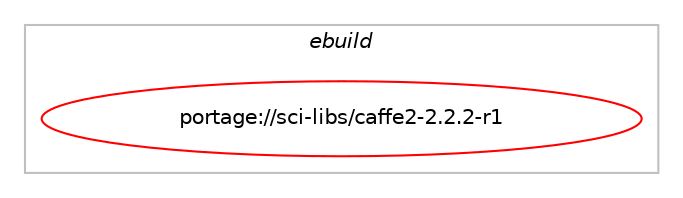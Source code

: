 digraph prolog {

# *************
# Graph options
# *************

newrank=true;
concentrate=true;
compound=true;
graph [rankdir=LR,fontname=Helvetica,fontsize=10,ranksep=1.5];#, ranksep=2.5, nodesep=0.2];
edge  [arrowhead=vee];
node  [fontname=Helvetica,fontsize=10];

# **********
# The ebuild
# **********

subgraph cluster_leftcol {
color=gray;
label=<<i>ebuild</i>>;
id [label="portage://sci-libs/caffe2-2.2.2-r1", color=red, width=4, href="../sci-libs/caffe2-2.2.2-r1.svg"];
}

# ****************
# The dependencies
# ****************

subgraph cluster_midcol {
color=gray;
label=<<i>dependencies</i>>;
subgraph cluster_compile {
fillcolor="#eeeeee";
style=filled;
label=<<i>compile</i>>;
# *** BEGIN UNKNOWN DEPENDENCY TYPE (TODO) ***
# id -> equal(use_conditional_group(positive,cuda,portage://sci-libs/caffe2-2.2.2-r1,[package_dependency(portage://sci-libs/caffe2-2.2.2-r1,install,no,dev-libs,cudnn,equal,[8*,,,8*],[],[]),package_dependency(portage://sci-libs/caffe2-2.2.2-r1,install,no,dev-libs,cudnn-frontend,greaterequal,[0.9.2,,,0.9.2],[slot(0),subslot(8)],[]),package_dependency(portage://sci-libs/caffe2-2.2.2-r1,install,no,dev-util,nvidia-cuda-toolkit,smaller,[12.4.0,,,12.4.0],any_same_slot,[use(enable(profiler),none)])]))
# *** END UNKNOWN DEPENDENCY TYPE (TODO) ***

# *** BEGIN UNKNOWN DEPENDENCY TYPE (TODO) ***
# id -> equal(use_conditional_group(positive,cuda,portage://sci-libs/caffe2-2.2.2-r1,[package_dependency(portage://sci-libs/caffe2-2.2.2-r1,install,no,dev-libs,cutlass,greaterequal,[3.1.0,,,3.1.0],[],[])]))
# *** END UNKNOWN DEPENDENCY TYPE (TODO) ***

# *** BEGIN UNKNOWN DEPENDENCY TYPE (TODO) ***
# id -> equal(use_conditional_group(positive,distributed,portage://sci-libs/caffe2-2.2.2-r1,[package_dependency(portage://sci-libs/caffe2-2.2.2-r1,install,no,sci-libs,tensorpipe,none,[,,],[],[use(optenable(cuda),none)])]))
# *** END UNKNOWN DEPENDENCY TYPE (TODO) ***

# *** BEGIN UNKNOWN DEPENDENCY TYPE (TODO) ***
# id -> equal(use_conditional_group(positive,fbgemm,portage://sci-libs/caffe2-2.2.2-r1,[package_dependency(portage://sci-libs/caffe2-2.2.2-r1,install,no,dev-libs,FBGEMM,greaterequal,[2023.12.01,,,2023.12.01],[],[])]))
# *** END UNKNOWN DEPENDENCY TYPE (TODO) ***

# *** BEGIN UNKNOWN DEPENDENCY TYPE (TODO) ***
# id -> equal(use_conditional_group(positive,ffmpeg,portage://sci-libs/caffe2-2.2.2-r1,[package_dependency(portage://sci-libs/caffe2-2.2.2-r1,install,no,media-video,ffmpeg,none,[,,],any_same_slot,[])]))
# *** END UNKNOWN DEPENDENCY TYPE (TODO) ***

# *** BEGIN UNKNOWN DEPENDENCY TYPE (TODO) ***
# id -> equal(use_conditional_group(positive,gloo,portage://sci-libs/caffe2-2.2.2-r1,[package_dependency(portage://sci-libs/caffe2-2.2.2-r1,install,no,sci-libs,gloo,none,[,,],[],[use(optenable(cuda),none)])]))
# *** END UNKNOWN DEPENDENCY TYPE (TODO) ***

# *** BEGIN UNKNOWN DEPENDENCY TYPE (TODO) ***
# id -> equal(use_conditional_group(positive,mkl,portage://sci-libs/caffe2-2.2.2-r1,[package_dependency(portage://sci-libs/caffe2-2.2.2-r1,install,no,sci-libs,mkl,none,[,,],[],[])]))
# *** END UNKNOWN DEPENDENCY TYPE (TODO) ***

# *** BEGIN UNKNOWN DEPENDENCY TYPE (TODO) ***
# id -> equal(use_conditional_group(positive,mpi,portage://sci-libs/caffe2-2.2.2-r1,[package_dependency(portage://sci-libs/caffe2-2.2.2-r1,install,no,virtual,mpi,none,[,,],[],[])]))
# *** END UNKNOWN DEPENDENCY TYPE (TODO) ***

# *** BEGIN UNKNOWN DEPENDENCY TYPE (TODO) ***
# id -> equal(use_conditional_group(positive,nnpack,portage://sci-libs/caffe2-2.2.2-r1,[package_dependency(portage://sci-libs/caffe2-2.2.2-r1,install,no,sci-libs,NNPACK,none,[,,],[],[])]))
# *** END UNKNOWN DEPENDENCY TYPE (TODO) ***

# *** BEGIN UNKNOWN DEPENDENCY TYPE (TODO) ***
# id -> equal(use_conditional_group(positive,numpy,portage://sci-libs/caffe2-2.2.2-r1,[use_conditional_group(positive,python_single_target_python3_10,portage://sci-libs/caffe2-2.2.2-r1,[package_dependency(portage://sci-libs/caffe2-2.2.2-r1,install,no,dev-python,numpy,none,[,,],[],[use(enable(python_targets_python3_10),negative)])]),use_conditional_group(positive,python_single_target_python3_11,portage://sci-libs/caffe2-2.2.2-r1,[package_dependency(portage://sci-libs/caffe2-2.2.2-r1,install,no,dev-python,numpy,none,[,,],[],[use(enable(python_targets_python3_11),negative)])]),use_conditional_group(positive,python_single_target_python3_12,portage://sci-libs/caffe2-2.2.2-r1,[package_dependency(portage://sci-libs/caffe2-2.2.2-r1,install,no,dev-python,numpy,none,[,,],[],[use(enable(python_targets_python3_12),negative)])])]))
# *** END UNKNOWN DEPENDENCY TYPE (TODO) ***

# *** BEGIN UNKNOWN DEPENDENCY TYPE (TODO) ***
# id -> equal(use_conditional_group(positive,onednn,portage://sci-libs/caffe2-2.2.2-r1,[package_dependency(portage://sci-libs/caffe2-2.2.2-r1,install,no,dev-libs,oneDNN,none,[,,],[],[])]))
# *** END UNKNOWN DEPENDENCY TYPE (TODO) ***

# *** BEGIN UNKNOWN DEPENDENCY TYPE (TODO) ***
# id -> equal(use_conditional_group(positive,onednn,portage://sci-libs/caffe2-2.2.2-r1,[package_dependency(portage://sci-libs/caffe2-2.2.2-r1,install,no,sci-libs,ideep,none,[,,],[],[])]))
# *** END UNKNOWN DEPENDENCY TYPE (TODO) ***

# *** BEGIN UNKNOWN DEPENDENCY TYPE (TODO) ***
# id -> equal(use_conditional_group(positive,openblas,portage://sci-libs/caffe2-2.2.2-r1,[package_dependency(portage://sci-libs/caffe2-2.2.2-r1,install,no,sci-libs,openblas,none,[,,],[],[])]))
# *** END UNKNOWN DEPENDENCY TYPE (TODO) ***

# *** BEGIN UNKNOWN DEPENDENCY TYPE (TODO) ***
# id -> equal(use_conditional_group(positive,opencl,portage://sci-libs/caffe2-2.2.2-r1,[package_dependency(portage://sci-libs/caffe2-2.2.2-r1,install,no,virtual,opencl,none,[,,],[],[])]))
# *** END UNKNOWN DEPENDENCY TYPE (TODO) ***

# *** BEGIN UNKNOWN DEPENDENCY TYPE (TODO) ***
# id -> equal(use_conditional_group(positive,opencv,portage://sci-libs/caffe2-2.2.2-r1,[package_dependency(portage://sci-libs/caffe2-2.2.2-r1,install,no,media-libs,opencv,none,[,,],any_same_slot,[])]))
# *** END UNKNOWN DEPENDENCY TYPE (TODO) ***

# *** BEGIN UNKNOWN DEPENDENCY TYPE (TODO) ***
# id -> equal(use_conditional_group(positive,python_single_target_python3_10,portage://sci-libs/caffe2-2.2.2-r1,[package_dependency(portage://sci-libs/caffe2-2.2.2-r1,install,no,dev-lang,python,none,[,,],[slot(3.10)],[])]))
# *** END UNKNOWN DEPENDENCY TYPE (TODO) ***

# *** BEGIN UNKNOWN DEPENDENCY TYPE (TODO) ***
# id -> equal(use_conditional_group(positive,python_single_target_python3_10,portage://sci-libs/caffe2-2.2.2-r1,[package_dependency(portage://sci-libs/caffe2-2.2.2-r1,install,no,dev-python,pyyaml,none,[,,],[],[use(enable(python_targets_python3_10),negative)]),package_dependency(portage://sci-libs/caffe2-2.2.2-r1,install,no,dev-python,pybind11,none,[,,],[],[use(enable(python_targets_python3_10),negative)])]))
# *** END UNKNOWN DEPENDENCY TYPE (TODO) ***

# *** BEGIN UNKNOWN DEPENDENCY TYPE (TODO) ***
# id -> equal(use_conditional_group(positive,python_single_target_python3_11,portage://sci-libs/caffe2-2.2.2-r1,[package_dependency(portage://sci-libs/caffe2-2.2.2-r1,install,no,dev-lang,python,none,[,,],[slot(3.11)],[])]))
# *** END UNKNOWN DEPENDENCY TYPE (TODO) ***

# *** BEGIN UNKNOWN DEPENDENCY TYPE (TODO) ***
# id -> equal(use_conditional_group(positive,python_single_target_python3_11,portage://sci-libs/caffe2-2.2.2-r1,[package_dependency(portage://sci-libs/caffe2-2.2.2-r1,install,no,dev-python,pyyaml,none,[,,],[],[use(enable(python_targets_python3_11),negative)]),package_dependency(portage://sci-libs/caffe2-2.2.2-r1,install,no,dev-python,pybind11,none,[,,],[],[use(enable(python_targets_python3_11),negative)])]))
# *** END UNKNOWN DEPENDENCY TYPE (TODO) ***

# *** BEGIN UNKNOWN DEPENDENCY TYPE (TODO) ***
# id -> equal(use_conditional_group(positive,python_single_target_python3_12,portage://sci-libs/caffe2-2.2.2-r1,[package_dependency(portage://sci-libs/caffe2-2.2.2-r1,install,no,dev-lang,python,none,[,,],[slot(3.12)],[])]))
# *** END UNKNOWN DEPENDENCY TYPE (TODO) ***

# *** BEGIN UNKNOWN DEPENDENCY TYPE (TODO) ***
# id -> equal(use_conditional_group(positive,python_single_target_python3_12,portage://sci-libs/caffe2-2.2.2-r1,[package_dependency(portage://sci-libs/caffe2-2.2.2-r1,install,no,dev-python,pyyaml,none,[,,],[],[use(enable(python_targets_python3_12),negative)]),package_dependency(portage://sci-libs/caffe2-2.2.2-r1,install,no,dev-python,pybind11,none,[,,],[],[use(enable(python_targets_python3_12),negative)])]))
# *** END UNKNOWN DEPENDENCY TYPE (TODO) ***

# *** BEGIN UNKNOWN DEPENDENCY TYPE (TODO) ***
# id -> equal(use_conditional_group(positive,qnnpack,portage://sci-libs/caffe2-2.2.2-r1,[package_dependency(portage://sci-libs/caffe2-2.2.2-r1,install,no,sci-libs,QNNPACK,none,[,,],[],[])]))
# *** END UNKNOWN DEPENDENCY TYPE (TODO) ***

# *** BEGIN UNKNOWN DEPENDENCY TYPE (TODO) ***
# id -> equal(use_conditional_group(positive,rocm,portage://sci-libs/caffe2-2.2.2-r1,[package_dependency(portage://sci-libs/caffe2-2.2.2-r1,install,no,dev-util,hip,equal,[5.7*,,,5.7*],[],[]),package_dependency(portage://sci-libs/caffe2-2.2.2-r1,install,no,dev-libs,rccl,equal,[5.7*,,,5.7*],[],[use(optenable(amdgpu_targets_gfx906),negative),use(optenable(amdgpu_targets_gfx908),negative),use(optenable(amdgpu_targets_gfx90a),negative),use(optenable(amdgpu_targets_gfx1030),negative),use(optenable(amdgpu_targets_gfx803),negative),use(optenable(amdgpu_targets_gfx900),negative),use(optenable(amdgpu_targets_gfx1010),negative),use(optenable(amdgpu_targets_gfx1011),negative),use(optenable(amdgpu_targets_gfx1012),negative),use(optenable(amdgpu_targets_gfx1031),negative),use(optenable(amdgpu_targets_gfx1100),negative),use(optenable(amdgpu_targets_gfx1101),negative),use(optenable(amdgpu_targets_gfx1102),negative)]),package_dependency(portage://sci-libs/caffe2-2.2.2-r1,install,no,sci-libs,rocThrust,equal,[5.7*,,,5.7*],[],[use(optenable(amdgpu_targets_gfx906),negative),use(optenable(amdgpu_targets_gfx908),negative),use(optenable(amdgpu_targets_gfx90a),negative),use(optenable(amdgpu_targets_gfx1030),negative),use(optenable(amdgpu_targets_gfx803),negative),use(optenable(amdgpu_targets_gfx900),negative),use(optenable(amdgpu_targets_gfx1010),negative),use(optenable(amdgpu_targets_gfx1011),negative),use(optenable(amdgpu_targets_gfx1012),negative),use(optenable(amdgpu_targets_gfx1031),negative),use(optenable(amdgpu_targets_gfx1100),negative),use(optenable(amdgpu_targets_gfx1101),negative),use(optenable(amdgpu_targets_gfx1102),negative)]),package_dependency(portage://sci-libs/caffe2-2.2.2-r1,install,no,sci-libs,rocPRIM,equal,[5.7*,,,5.7*],[],[use(optenable(amdgpu_targets_gfx906),negative),use(optenable(amdgpu_targets_gfx908),negative),use(optenable(amdgpu_targets_gfx90a),negative),use(optenable(amdgpu_targets_gfx1030),negative),use(optenable(amdgpu_targets_gfx803),negative),use(optenable(amdgpu_targets_gfx900),negative),use(optenable(amdgpu_targets_gfx1010),negative),use(optenable(amdgpu_targets_gfx1011),negative),use(optenable(amdgpu_targets_gfx1012),negative),use(optenable(amdgpu_targets_gfx1031),negative),use(optenable(amdgpu_targets_gfx1100),negative),use(optenable(amdgpu_targets_gfx1101),negative),use(optenable(amdgpu_targets_gfx1102),negative)]),package_dependency(portage://sci-libs/caffe2-2.2.2-r1,install,no,sci-libs,hipBLAS,equal,[5.7*,,,5.7*],[],[use(optenable(amdgpu_targets_gfx906),negative),use(optenable(amdgpu_targets_gfx908),negative),use(optenable(amdgpu_targets_gfx90a),negative),use(optenable(amdgpu_targets_gfx1030),negative),use(optenable(amdgpu_targets_gfx803),negative),use(optenable(amdgpu_targets_gfx900),negative),use(optenable(amdgpu_targets_gfx1010),negative),use(optenable(amdgpu_targets_gfx1011),negative),use(optenable(amdgpu_targets_gfx1012),negative),use(optenable(amdgpu_targets_gfx1031),negative),use(optenable(amdgpu_targets_gfx1100),negative),use(optenable(amdgpu_targets_gfx1101),negative),use(optenable(amdgpu_targets_gfx1102),negative)]),package_dependency(portage://sci-libs/caffe2-2.2.2-r1,install,no,sci-libs,hipFFT,equal,[5.7*,,,5.7*],[],[use(optenable(amdgpu_targets_gfx906),negative),use(optenable(amdgpu_targets_gfx908),negative),use(optenable(amdgpu_targets_gfx90a),negative),use(optenable(amdgpu_targets_gfx1030),negative),use(optenable(amdgpu_targets_gfx803),negative),use(optenable(amdgpu_targets_gfx900),negative),use(optenable(amdgpu_targets_gfx1010),negative),use(optenable(amdgpu_targets_gfx1011),negative),use(optenable(amdgpu_targets_gfx1012),negative),use(optenable(amdgpu_targets_gfx1031),negative),use(optenable(amdgpu_targets_gfx1100),negative),use(optenable(amdgpu_targets_gfx1101),negative),use(optenable(amdgpu_targets_gfx1102),negative)]),package_dependency(portage://sci-libs/caffe2-2.2.2-r1,install,no,sci-libs,hipSPARSE,equal,[5.7*,,,5.7*],[],[use(optenable(amdgpu_targets_gfx906),negative),use(optenable(amdgpu_targets_gfx908),negative),use(optenable(amdgpu_targets_gfx90a),negative),use(optenable(amdgpu_targets_gfx1030),negative),use(optenable(amdgpu_targets_gfx803),negative),use(optenable(amdgpu_targets_gfx900),negative),use(optenable(amdgpu_targets_gfx1010),negative),use(optenable(amdgpu_targets_gfx1011),negative),use(optenable(amdgpu_targets_gfx1012),negative),use(optenable(amdgpu_targets_gfx1031),negative),use(optenable(amdgpu_targets_gfx1100),negative),use(optenable(amdgpu_targets_gfx1101),negative),use(optenable(amdgpu_targets_gfx1102),negative)]),package_dependency(portage://sci-libs/caffe2-2.2.2-r1,install,no,sci-libs,hipRAND,equal,[5.7*,,,5.7*],[],[use(optenable(amdgpu_targets_gfx906),negative),use(optenable(amdgpu_targets_gfx908),negative),use(optenable(amdgpu_targets_gfx90a),negative),use(optenable(amdgpu_targets_gfx1030),negative),use(optenable(amdgpu_targets_gfx803),negative),use(optenable(amdgpu_targets_gfx900),negative),use(optenable(amdgpu_targets_gfx1010),negative),use(optenable(amdgpu_targets_gfx1011),negative),use(optenable(amdgpu_targets_gfx1012),negative),use(optenable(amdgpu_targets_gfx1031),negative),use(optenable(amdgpu_targets_gfx1100),negative),use(optenable(amdgpu_targets_gfx1101),negative),use(optenable(amdgpu_targets_gfx1102),negative)]),package_dependency(portage://sci-libs/caffe2-2.2.2-r1,install,no,sci-libs,hipCUB,equal,[5.7*,,,5.7*],[],[use(optenable(amdgpu_targets_gfx906),negative),use(optenable(amdgpu_targets_gfx908),negative),use(optenable(amdgpu_targets_gfx90a),negative),use(optenable(amdgpu_targets_gfx1030),negative),use(optenable(amdgpu_targets_gfx803),negative),use(optenable(amdgpu_targets_gfx900),negative),use(optenable(amdgpu_targets_gfx1010),negative),use(optenable(amdgpu_targets_gfx1011),negative),use(optenable(amdgpu_targets_gfx1012),negative),use(optenable(amdgpu_targets_gfx1031),negative),use(optenable(amdgpu_targets_gfx1100),negative),use(optenable(amdgpu_targets_gfx1101),negative),use(optenable(amdgpu_targets_gfx1102),negative)]),package_dependency(portage://sci-libs/caffe2-2.2.2-r1,install,no,sci-libs,hipSOLVER,equal,[5.7*,,,5.7*],[],[use(optenable(amdgpu_targets_gfx906),negative),use(optenable(amdgpu_targets_gfx908),negative),use(optenable(amdgpu_targets_gfx90a),negative),use(optenable(amdgpu_targets_gfx1030),negative),use(optenable(amdgpu_targets_gfx803),negative),use(optenable(amdgpu_targets_gfx900),negative),use(optenable(amdgpu_targets_gfx1010),negative),use(optenable(amdgpu_targets_gfx1011),negative),use(optenable(amdgpu_targets_gfx1012),negative),use(optenable(amdgpu_targets_gfx1031),negative),use(optenable(amdgpu_targets_gfx1100),negative),use(optenable(amdgpu_targets_gfx1101),negative),use(optenable(amdgpu_targets_gfx1102),negative)]),package_dependency(portage://sci-libs/caffe2-2.2.2-r1,install,no,sci-libs,miopen,equal,[5.7*,,,5.7*],[],[use(optenable(amdgpu_targets_gfx906),negative),use(optenable(amdgpu_targets_gfx908),negative),use(optenable(amdgpu_targets_gfx90a),negative),use(optenable(amdgpu_targets_gfx1030),negative),use(optenable(amdgpu_targets_gfx803),negative),use(optenable(amdgpu_targets_gfx900),negative),use(optenable(amdgpu_targets_gfx1010),negative),use(optenable(amdgpu_targets_gfx1011),negative),use(optenable(amdgpu_targets_gfx1012),negative),use(optenable(amdgpu_targets_gfx1031),negative),use(optenable(amdgpu_targets_gfx1100),negative),use(optenable(amdgpu_targets_gfx1101),negative),use(optenable(amdgpu_targets_gfx1102),negative)]),package_dependency(portage://sci-libs/caffe2-2.2.2-r1,install,no,dev-util,roctracer,equal,[5.7*,,,5.7*],[],[use(optenable(amdgpu_targets_gfx906),negative),use(optenable(amdgpu_targets_gfx908),negative),use(optenable(amdgpu_targets_gfx90a),negative),use(optenable(amdgpu_targets_gfx1030),negative),use(optenable(amdgpu_targets_gfx803),negative),use(optenable(amdgpu_targets_gfx900),negative),use(optenable(amdgpu_targets_gfx1010),negative),use(optenable(amdgpu_targets_gfx1011),negative),use(optenable(amdgpu_targets_gfx1012),negative),use(optenable(amdgpu_targets_gfx1031),negative),use(optenable(amdgpu_targets_gfx1100),negative),use(optenable(amdgpu_targets_gfx1101),negative),use(optenable(amdgpu_targets_gfx1102),negative)])]))
# *** END UNKNOWN DEPENDENCY TYPE (TODO) ***

# *** BEGIN UNKNOWN DEPENDENCY TYPE (TODO) ***
# id -> equal(use_conditional_group(positive,xnnpack,portage://sci-libs/caffe2-2.2.2-r1,[package_dependency(portage://sci-libs/caffe2-2.2.2-r1,install,no,sci-libs,XNNPACK,greaterequal,[2022.12.22,,,2022.12.22],[],[])]))
# *** END UNKNOWN DEPENDENCY TYPE (TODO) ***

# *** BEGIN UNKNOWN DEPENDENCY TYPE (TODO) ***
# id -> equal(package_dependency(portage://sci-libs/caffe2-2.2.2-r1,install,no,dev-cpp,gflags,none,[,,],any_same_slot,[]))
# *** END UNKNOWN DEPENDENCY TYPE (TODO) ***

# *** BEGIN UNKNOWN DEPENDENCY TYPE (TODO) ***
# id -> equal(package_dependency(portage://sci-libs/caffe2-2.2.2-r1,install,no,dev-cpp,glog,greaterequal,[0.5.0,,,0.5.0],[],[]))
# *** END UNKNOWN DEPENDENCY TYPE (TODO) ***

# *** BEGIN UNKNOWN DEPENDENCY TYPE (TODO) ***
# id -> equal(package_dependency(portage://sci-libs/caffe2-2.2.2-r1,install,no,dev-libs,FP16,none,[,,],[],[]))
# *** END UNKNOWN DEPENDENCY TYPE (TODO) ***

# *** BEGIN UNKNOWN DEPENDENCY TYPE (TODO) ***
# id -> equal(package_dependency(portage://sci-libs/caffe2-2.2.2-r1,install,no,dev-libs,FXdiv,none,[,,],[],[]))
# *** END UNKNOWN DEPENDENCY TYPE (TODO) ***

# *** BEGIN UNKNOWN DEPENDENCY TYPE (TODO) ***
# id -> equal(package_dependency(portage://sci-libs/caffe2-2.2.2-r1,install,no,dev-libs,cpuinfo,none,[,,],[],[]))
# *** END UNKNOWN DEPENDENCY TYPE (TODO) ***

# *** BEGIN UNKNOWN DEPENDENCY TYPE (TODO) ***
# id -> equal(package_dependency(portage://sci-libs/caffe2-2.2.2-r1,install,no,dev-libs,flatbuffers,none,[,,],[],[]))
# *** END UNKNOWN DEPENDENCY TYPE (TODO) ***

# *** BEGIN UNKNOWN DEPENDENCY TYPE (TODO) ***
# id -> equal(package_dependency(portage://sci-libs/caffe2-2.2.2-r1,install,no,dev-libs,libfmt,none,[,,],[],[]))
# *** END UNKNOWN DEPENDENCY TYPE (TODO) ***

# *** BEGIN UNKNOWN DEPENDENCY TYPE (TODO) ***
# id -> equal(package_dependency(portage://sci-libs/caffe2-2.2.2-r1,install,no,dev-libs,pocketfft,none,[,,],[],[]))
# *** END UNKNOWN DEPENDENCY TYPE (TODO) ***

# *** BEGIN UNKNOWN DEPENDENCY TYPE (TODO) ***
# id -> equal(package_dependency(portage://sci-libs/caffe2-2.2.2-r1,install,no,dev-libs,protobuf,none,[,,],any_same_slot,[]))
# *** END UNKNOWN DEPENDENCY TYPE (TODO) ***

# *** BEGIN UNKNOWN DEPENDENCY TYPE (TODO) ***
# id -> equal(package_dependency(portage://sci-libs/caffe2-2.2.2-r1,install,no,dev-libs,psimd,none,[,,],[],[]))
# *** END UNKNOWN DEPENDENCY TYPE (TODO) ***

# *** BEGIN UNKNOWN DEPENDENCY TYPE (TODO) ***
# id -> equal(package_dependency(portage://sci-libs/caffe2-2.2.2-r1,install,no,dev-libs,pthreadpool,none,[,,],[],[]))
# *** END UNKNOWN DEPENDENCY TYPE (TODO) ***

# *** BEGIN UNKNOWN DEPENDENCY TYPE (TODO) ***
# id -> equal(package_dependency(portage://sci-libs/caffe2-2.2.2-r1,install,no,dev-libs,sleef,none,[,,],[],[]))
# *** END UNKNOWN DEPENDENCY TYPE (TODO) ***

# *** BEGIN UNKNOWN DEPENDENCY TYPE (TODO) ***
# id -> equal(package_dependency(portage://sci-libs/caffe2-2.2.2-r1,install,no,sci-libs,foxi,none,[,,],[],[]))
# *** END UNKNOWN DEPENDENCY TYPE (TODO) ***

# *** BEGIN UNKNOWN DEPENDENCY TYPE (TODO) ***
# id -> equal(package_dependency(portage://sci-libs/caffe2-2.2.2-r1,install,no,sci-libs,kineto,greaterequal,[0.4.0,,_p20231031,0.4.0_p20231031],[],[]))
# *** END UNKNOWN DEPENDENCY TYPE (TODO) ***

# *** BEGIN UNKNOWN DEPENDENCY TYPE (TODO) ***
# id -> equal(package_dependency(portage://sci-libs/caffe2-2.2.2-r1,install,no,sci-libs,onnx,none,[,,],[],[]))
# *** END UNKNOWN DEPENDENCY TYPE (TODO) ***

# *** BEGIN UNKNOWN DEPENDENCY TYPE (TODO) ***
# id -> equal(package_dependency(portage://sci-libs/caffe2-2.2.2-r1,install,no,virtual,lapack,none,[,,],[],[]))
# *** END UNKNOWN DEPENDENCY TYPE (TODO) ***

}
subgraph cluster_compileandrun {
fillcolor="#eeeeee";
style=filled;
label=<<i>compile and run</i>>;
}
subgraph cluster_run {
fillcolor="#eeeeee";
style=filled;
label=<<i>run</i>>;
# *** BEGIN UNKNOWN DEPENDENCY TYPE (TODO) ***
# id -> equal(use_conditional_group(positive,cuda,portage://sci-libs/caffe2-2.2.2-r1,[package_dependency(portage://sci-libs/caffe2-2.2.2-r1,run,no,dev-libs,cudnn,equal,[8*,,,8*],[],[]),package_dependency(portage://sci-libs/caffe2-2.2.2-r1,run,no,dev-libs,cudnn-frontend,greaterequal,[0.9.2,,,0.9.2],[slot(0),subslot(8)],[]),package_dependency(portage://sci-libs/caffe2-2.2.2-r1,run,no,dev-util,nvidia-cuda-toolkit,smaller,[12.4.0,,,12.4.0],any_same_slot,[use(enable(profiler),none)])]))
# *** END UNKNOWN DEPENDENCY TYPE (TODO) ***

# *** BEGIN UNKNOWN DEPENDENCY TYPE (TODO) ***
# id -> equal(use_conditional_group(positive,distributed,portage://sci-libs/caffe2-2.2.2-r1,[package_dependency(portage://sci-libs/caffe2-2.2.2-r1,run,no,sci-libs,tensorpipe,none,[,,],[],[use(optenable(cuda),none)])]))
# *** END UNKNOWN DEPENDENCY TYPE (TODO) ***

# *** BEGIN UNKNOWN DEPENDENCY TYPE (TODO) ***
# id -> equal(use_conditional_group(positive,fbgemm,portage://sci-libs/caffe2-2.2.2-r1,[package_dependency(portage://sci-libs/caffe2-2.2.2-r1,run,no,dev-libs,FBGEMM,greaterequal,[2023.12.01,,,2023.12.01],[],[])]))
# *** END UNKNOWN DEPENDENCY TYPE (TODO) ***

# *** BEGIN UNKNOWN DEPENDENCY TYPE (TODO) ***
# id -> equal(use_conditional_group(positive,ffmpeg,portage://sci-libs/caffe2-2.2.2-r1,[package_dependency(portage://sci-libs/caffe2-2.2.2-r1,run,no,media-video,ffmpeg,none,[,,],any_same_slot,[])]))
# *** END UNKNOWN DEPENDENCY TYPE (TODO) ***

# *** BEGIN UNKNOWN DEPENDENCY TYPE (TODO) ***
# id -> equal(use_conditional_group(positive,gloo,portage://sci-libs/caffe2-2.2.2-r1,[package_dependency(portage://sci-libs/caffe2-2.2.2-r1,run,no,sci-libs,gloo,none,[,,],[],[use(optenable(cuda),none)])]))
# *** END UNKNOWN DEPENDENCY TYPE (TODO) ***

# *** BEGIN UNKNOWN DEPENDENCY TYPE (TODO) ***
# id -> equal(use_conditional_group(positive,mkl,portage://sci-libs/caffe2-2.2.2-r1,[package_dependency(portage://sci-libs/caffe2-2.2.2-r1,run,no,sci-libs,mkl,none,[,,],[],[])]))
# *** END UNKNOWN DEPENDENCY TYPE (TODO) ***

# *** BEGIN UNKNOWN DEPENDENCY TYPE (TODO) ***
# id -> equal(use_conditional_group(positive,mpi,portage://sci-libs/caffe2-2.2.2-r1,[package_dependency(portage://sci-libs/caffe2-2.2.2-r1,run,no,virtual,mpi,none,[,,],[],[])]))
# *** END UNKNOWN DEPENDENCY TYPE (TODO) ***

# *** BEGIN UNKNOWN DEPENDENCY TYPE (TODO) ***
# id -> equal(use_conditional_group(positive,nnpack,portage://sci-libs/caffe2-2.2.2-r1,[package_dependency(portage://sci-libs/caffe2-2.2.2-r1,run,no,sci-libs,NNPACK,none,[,,],[],[])]))
# *** END UNKNOWN DEPENDENCY TYPE (TODO) ***

# *** BEGIN UNKNOWN DEPENDENCY TYPE (TODO) ***
# id -> equal(use_conditional_group(positive,numpy,portage://sci-libs/caffe2-2.2.2-r1,[use_conditional_group(positive,python_single_target_python3_10,portage://sci-libs/caffe2-2.2.2-r1,[package_dependency(portage://sci-libs/caffe2-2.2.2-r1,run,no,dev-python,numpy,none,[,,],[],[use(enable(python_targets_python3_10),negative)])]),use_conditional_group(positive,python_single_target_python3_11,portage://sci-libs/caffe2-2.2.2-r1,[package_dependency(portage://sci-libs/caffe2-2.2.2-r1,run,no,dev-python,numpy,none,[,,],[],[use(enable(python_targets_python3_11),negative)])]),use_conditional_group(positive,python_single_target_python3_12,portage://sci-libs/caffe2-2.2.2-r1,[package_dependency(portage://sci-libs/caffe2-2.2.2-r1,run,no,dev-python,numpy,none,[,,],[],[use(enable(python_targets_python3_12),negative)])])]))
# *** END UNKNOWN DEPENDENCY TYPE (TODO) ***

# *** BEGIN UNKNOWN DEPENDENCY TYPE (TODO) ***
# id -> equal(use_conditional_group(positive,onednn,portage://sci-libs/caffe2-2.2.2-r1,[package_dependency(portage://sci-libs/caffe2-2.2.2-r1,run,no,dev-libs,oneDNN,none,[,,],[],[])]))
# *** END UNKNOWN DEPENDENCY TYPE (TODO) ***

# *** BEGIN UNKNOWN DEPENDENCY TYPE (TODO) ***
# id -> equal(use_conditional_group(positive,openblas,portage://sci-libs/caffe2-2.2.2-r1,[package_dependency(portage://sci-libs/caffe2-2.2.2-r1,run,no,sci-libs,openblas,none,[,,],[],[])]))
# *** END UNKNOWN DEPENDENCY TYPE (TODO) ***

# *** BEGIN UNKNOWN DEPENDENCY TYPE (TODO) ***
# id -> equal(use_conditional_group(positive,opencl,portage://sci-libs/caffe2-2.2.2-r1,[package_dependency(portage://sci-libs/caffe2-2.2.2-r1,run,no,virtual,opencl,none,[,,],[],[])]))
# *** END UNKNOWN DEPENDENCY TYPE (TODO) ***

# *** BEGIN UNKNOWN DEPENDENCY TYPE (TODO) ***
# id -> equal(use_conditional_group(positive,opencv,portage://sci-libs/caffe2-2.2.2-r1,[package_dependency(portage://sci-libs/caffe2-2.2.2-r1,run,no,media-libs,opencv,none,[,,],any_same_slot,[])]))
# *** END UNKNOWN DEPENDENCY TYPE (TODO) ***

# *** BEGIN UNKNOWN DEPENDENCY TYPE (TODO) ***
# id -> equal(use_conditional_group(positive,python_single_target_python3_10,portage://sci-libs/caffe2-2.2.2-r1,[package_dependency(portage://sci-libs/caffe2-2.2.2-r1,run,no,dev-lang,python,none,[,,],[slot(3.10)],[])]))
# *** END UNKNOWN DEPENDENCY TYPE (TODO) ***

# *** BEGIN UNKNOWN DEPENDENCY TYPE (TODO) ***
# id -> equal(use_conditional_group(positive,python_single_target_python3_11,portage://sci-libs/caffe2-2.2.2-r1,[package_dependency(portage://sci-libs/caffe2-2.2.2-r1,run,no,dev-lang,python,none,[,,],[slot(3.11)],[])]))
# *** END UNKNOWN DEPENDENCY TYPE (TODO) ***

# *** BEGIN UNKNOWN DEPENDENCY TYPE (TODO) ***
# id -> equal(use_conditional_group(positive,python_single_target_python3_12,portage://sci-libs/caffe2-2.2.2-r1,[package_dependency(portage://sci-libs/caffe2-2.2.2-r1,run,no,dev-lang,python,none,[,,],[slot(3.12)],[])]))
# *** END UNKNOWN DEPENDENCY TYPE (TODO) ***

# *** BEGIN UNKNOWN DEPENDENCY TYPE (TODO) ***
# id -> equal(use_conditional_group(positive,qnnpack,portage://sci-libs/caffe2-2.2.2-r1,[package_dependency(portage://sci-libs/caffe2-2.2.2-r1,run,no,sci-libs,QNNPACK,none,[,,],[],[])]))
# *** END UNKNOWN DEPENDENCY TYPE (TODO) ***

# *** BEGIN UNKNOWN DEPENDENCY TYPE (TODO) ***
# id -> equal(use_conditional_group(positive,rocm,portage://sci-libs/caffe2-2.2.2-r1,[package_dependency(portage://sci-libs/caffe2-2.2.2-r1,run,no,dev-util,hip,equal,[5.7*,,,5.7*],[],[]),package_dependency(portage://sci-libs/caffe2-2.2.2-r1,run,no,dev-libs,rccl,equal,[5.7*,,,5.7*],[],[use(optenable(amdgpu_targets_gfx906),negative),use(optenable(amdgpu_targets_gfx908),negative),use(optenable(amdgpu_targets_gfx90a),negative),use(optenable(amdgpu_targets_gfx1030),negative),use(optenable(amdgpu_targets_gfx803),negative),use(optenable(amdgpu_targets_gfx900),negative),use(optenable(amdgpu_targets_gfx1010),negative),use(optenable(amdgpu_targets_gfx1011),negative),use(optenable(amdgpu_targets_gfx1012),negative),use(optenable(amdgpu_targets_gfx1031),negative),use(optenable(amdgpu_targets_gfx1100),negative),use(optenable(amdgpu_targets_gfx1101),negative),use(optenable(amdgpu_targets_gfx1102),negative)]),package_dependency(portage://sci-libs/caffe2-2.2.2-r1,run,no,sci-libs,rocThrust,equal,[5.7*,,,5.7*],[],[use(optenable(amdgpu_targets_gfx906),negative),use(optenable(amdgpu_targets_gfx908),negative),use(optenable(amdgpu_targets_gfx90a),negative),use(optenable(amdgpu_targets_gfx1030),negative),use(optenable(amdgpu_targets_gfx803),negative),use(optenable(amdgpu_targets_gfx900),negative),use(optenable(amdgpu_targets_gfx1010),negative),use(optenable(amdgpu_targets_gfx1011),negative),use(optenable(amdgpu_targets_gfx1012),negative),use(optenable(amdgpu_targets_gfx1031),negative),use(optenable(amdgpu_targets_gfx1100),negative),use(optenable(amdgpu_targets_gfx1101),negative),use(optenable(amdgpu_targets_gfx1102),negative)]),package_dependency(portage://sci-libs/caffe2-2.2.2-r1,run,no,sci-libs,rocPRIM,equal,[5.7*,,,5.7*],[],[use(optenable(amdgpu_targets_gfx906),negative),use(optenable(amdgpu_targets_gfx908),negative),use(optenable(amdgpu_targets_gfx90a),negative),use(optenable(amdgpu_targets_gfx1030),negative),use(optenable(amdgpu_targets_gfx803),negative),use(optenable(amdgpu_targets_gfx900),negative),use(optenable(amdgpu_targets_gfx1010),negative),use(optenable(amdgpu_targets_gfx1011),negative),use(optenable(amdgpu_targets_gfx1012),negative),use(optenable(amdgpu_targets_gfx1031),negative),use(optenable(amdgpu_targets_gfx1100),negative),use(optenable(amdgpu_targets_gfx1101),negative),use(optenable(amdgpu_targets_gfx1102),negative)]),package_dependency(portage://sci-libs/caffe2-2.2.2-r1,run,no,sci-libs,hipBLAS,equal,[5.7*,,,5.7*],[],[use(optenable(amdgpu_targets_gfx906),negative),use(optenable(amdgpu_targets_gfx908),negative),use(optenable(amdgpu_targets_gfx90a),negative),use(optenable(amdgpu_targets_gfx1030),negative),use(optenable(amdgpu_targets_gfx803),negative),use(optenable(amdgpu_targets_gfx900),negative),use(optenable(amdgpu_targets_gfx1010),negative),use(optenable(amdgpu_targets_gfx1011),negative),use(optenable(amdgpu_targets_gfx1012),negative),use(optenable(amdgpu_targets_gfx1031),negative),use(optenable(amdgpu_targets_gfx1100),negative),use(optenable(amdgpu_targets_gfx1101),negative),use(optenable(amdgpu_targets_gfx1102),negative)]),package_dependency(portage://sci-libs/caffe2-2.2.2-r1,run,no,sci-libs,hipFFT,equal,[5.7*,,,5.7*],[],[use(optenable(amdgpu_targets_gfx906),negative),use(optenable(amdgpu_targets_gfx908),negative),use(optenable(amdgpu_targets_gfx90a),negative),use(optenable(amdgpu_targets_gfx1030),negative),use(optenable(amdgpu_targets_gfx803),negative),use(optenable(amdgpu_targets_gfx900),negative),use(optenable(amdgpu_targets_gfx1010),negative),use(optenable(amdgpu_targets_gfx1011),negative),use(optenable(amdgpu_targets_gfx1012),negative),use(optenable(amdgpu_targets_gfx1031),negative),use(optenable(amdgpu_targets_gfx1100),negative),use(optenable(amdgpu_targets_gfx1101),negative),use(optenable(amdgpu_targets_gfx1102),negative)]),package_dependency(portage://sci-libs/caffe2-2.2.2-r1,run,no,sci-libs,hipSPARSE,equal,[5.7*,,,5.7*],[],[use(optenable(amdgpu_targets_gfx906),negative),use(optenable(amdgpu_targets_gfx908),negative),use(optenable(amdgpu_targets_gfx90a),negative),use(optenable(amdgpu_targets_gfx1030),negative),use(optenable(amdgpu_targets_gfx803),negative),use(optenable(amdgpu_targets_gfx900),negative),use(optenable(amdgpu_targets_gfx1010),negative),use(optenable(amdgpu_targets_gfx1011),negative),use(optenable(amdgpu_targets_gfx1012),negative),use(optenable(amdgpu_targets_gfx1031),negative),use(optenable(amdgpu_targets_gfx1100),negative),use(optenable(amdgpu_targets_gfx1101),negative),use(optenable(amdgpu_targets_gfx1102),negative)]),package_dependency(portage://sci-libs/caffe2-2.2.2-r1,run,no,sci-libs,hipRAND,equal,[5.7*,,,5.7*],[],[use(optenable(amdgpu_targets_gfx906),negative),use(optenable(amdgpu_targets_gfx908),negative),use(optenable(amdgpu_targets_gfx90a),negative),use(optenable(amdgpu_targets_gfx1030),negative),use(optenable(amdgpu_targets_gfx803),negative),use(optenable(amdgpu_targets_gfx900),negative),use(optenable(amdgpu_targets_gfx1010),negative),use(optenable(amdgpu_targets_gfx1011),negative),use(optenable(amdgpu_targets_gfx1012),negative),use(optenable(amdgpu_targets_gfx1031),negative),use(optenable(amdgpu_targets_gfx1100),negative),use(optenable(amdgpu_targets_gfx1101),negative),use(optenable(amdgpu_targets_gfx1102),negative)]),package_dependency(portage://sci-libs/caffe2-2.2.2-r1,run,no,sci-libs,hipCUB,equal,[5.7*,,,5.7*],[],[use(optenable(amdgpu_targets_gfx906),negative),use(optenable(amdgpu_targets_gfx908),negative),use(optenable(amdgpu_targets_gfx90a),negative),use(optenable(amdgpu_targets_gfx1030),negative),use(optenable(amdgpu_targets_gfx803),negative),use(optenable(amdgpu_targets_gfx900),negative),use(optenable(amdgpu_targets_gfx1010),negative),use(optenable(amdgpu_targets_gfx1011),negative),use(optenable(amdgpu_targets_gfx1012),negative),use(optenable(amdgpu_targets_gfx1031),negative),use(optenable(amdgpu_targets_gfx1100),negative),use(optenable(amdgpu_targets_gfx1101),negative),use(optenable(amdgpu_targets_gfx1102),negative)]),package_dependency(portage://sci-libs/caffe2-2.2.2-r1,run,no,sci-libs,hipSOLVER,equal,[5.7*,,,5.7*],[],[use(optenable(amdgpu_targets_gfx906),negative),use(optenable(amdgpu_targets_gfx908),negative),use(optenable(amdgpu_targets_gfx90a),negative),use(optenable(amdgpu_targets_gfx1030),negative),use(optenable(amdgpu_targets_gfx803),negative),use(optenable(amdgpu_targets_gfx900),negative),use(optenable(amdgpu_targets_gfx1010),negative),use(optenable(amdgpu_targets_gfx1011),negative),use(optenable(amdgpu_targets_gfx1012),negative),use(optenable(amdgpu_targets_gfx1031),negative),use(optenable(amdgpu_targets_gfx1100),negative),use(optenable(amdgpu_targets_gfx1101),negative),use(optenable(amdgpu_targets_gfx1102),negative)]),package_dependency(portage://sci-libs/caffe2-2.2.2-r1,run,no,sci-libs,miopen,equal,[5.7*,,,5.7*],[],[use(optenable(amdgpu_targets_gfx906),negative),use(optenable(amdgpu_targets_gfx908),negative),use(optenable(amdgpu_targets_gfx90a),negative),use(optenable(amdgpu_targets_gfx1030),negative),use(optenable(amdgpu_targets_gfx803),negative),use(optenable(amdgpu_targets_gfx900),negative),use(optenable(amdgpu_targets_gfx1010),negative),use(optenable(amdgpu_targets_gfx1011),negative),use(optenable(amdgpu_targets_gfx1012),negative),use(optenable(amdgpu_targets_gfx1031),negative),use(optenable(amdgpu_targets_gfx1100),negative),use(optenable(amdgpu_targets_gfx1101),negative),use(optenable(amdgpu_targets_gfx1102),negative)]),package_dependency(portage://sci-libs/caffe2-2.2.2-r1,run,no,dev-util,roctracer,equal,[5.7*,,,5.7*],[],[use(optenable(amdgpu_targets_gfx906),negative),use(optenable(amdgpu_targets_gfx908),negative),use(optenable(amdgpu_targets_gfx90a),negative),use(optenable(amdgpu_targets_gfx1030),negative),use(optenable(amdgpu_targets_gfx803),negative),use(optenable(amdgpu_targets_gfx900),negative),use(optenable(amdgpu_targets_gfx1010),negative),use(optenable(amdgpu_targets_gfx1011),negative),use(optenable(amdgpu_targets_gfx1012),negative),use(optenable(amdgpu_targets_gfx1031),negative),use(optenable(amdgpu_targets_gfx1100),negative),use(optenable(amdgpu_targets_gfx1101),negative),use(optenable(amdgpu_targets_gfx1102),negative)])]))
# *** END UNKNOWN DEPENDENCY TYPE (TODO) ***

# *** BEGIN UNKNOWN DEPENDENCY TYPE (TODO) ***
# id -> equal(use_conditional_group(positive,xnnpack,portage://sci-libs/caffe2-2.2.2-r1,[package_dependency(portage://sci-libs/caffe2-2.2.2-r1,run,no,sci-libs,XNNPACK,greaterequal,[2022.12.22,,,2022.12.22],[],[])]))
# *** END UNKNOWN DEPENDENCY TYPE (TODO) ***

# *** BEGIN UNKNOWN DEPENDENCY TYPE (TODO) ***
# id -> equal(package_dependency(portage://sci-libs/caffe2-2.2.2-r1,run,no,dev-cpp,gflags,none,[,,],any_same_slot,[]))
# *** END UNKNOWN DEPENDENCY TYPE (TODO) ***

# *** BEGIN UNKNOWN DEPENDENCY TYPE (TODO) ***
# id -> equal(package_dependency(portage://sci-libs/caffe2-2.2.2-r1,run,no,dev-cpp,glog,greaterequal,[0.5.0,,,0.5.0],[],[]))
# *** END UNKNOWN DEPENDENCY TYPE (TODO) ***

# *** BEGIN UNKNOWN DEPENDENCY TYPE (TODO) ***
# id -> equal(package_dependency(portage://sci-libs/caffe2-2.2.2-r1,run,no,dev-libs,cpuinfo,none,[,,],[],[]))
# *** END UNKNOWN DEPENDENCY TYPE (TODO) ***

# *** BEGIN UNKNOWN DEPENDENCY TYPE (TODO) ***
# id -> equal(package_dependency(portage://sci-libs/caffe2-2.2.2-r1,run,no,dev-libs,libfmt,none,[,,],[],[]))
# *** END UNKNOWN DEPENDENCY TYPE (TODO) ***

# *** BEGIN UNKNOWN DEPENDENCY TYPE (TODO) ***
# id -> equal(package_dependency(portage://sci-libs/caffe2-2.2.2-r1,run,no,dev-libs,protobuf,none,[,,],any_same_slot,[]))
# *** END UNKNOWN DEPENDENCY TYPE (TODO) ***

# *** BEGIN UNKNOWN DEPENDENCY TYPE (TODO) ***
# id -> equal(package_dependency(portage://sci-libs/caffe2-2.2.2-r1,run,no,dev-libs,pthreadpool,none,[,,],[],[]))
# *** END UNKNOWN DEPENDENCY TYPE (TODO) ***

# *** BEGIN UNKNOWN DEPENDENCY TYPE (TODO) ***
# id -> equal(package_dependency(portage://sci-libs/caffe2-2.2.2-r1,run,no,dev-libs,sleef,none,[,,],[],[]))
# *** END UNKNOWN DEPENDENCY TYPE (TODO) ***

# *** BEGIN UNKNOWN DEPENDENCY TYPE (TODO) ***
# id -> equal(package_dependency(portage://sci-libs/caffe2-2.2.2-r1,run,no,sci-libs,foxi,none,[,,],[],[]))
# *** END UNKNOWN DEPENDENCY TYPE (TODO) ***

# *** BEGIN UNKNOWN DEPENDENCY TYPE (TODO) ***
# id -> equal(package_dependency(portage://sci-libs/caffe2-2.2.2-r1,run,no,sci-libs,onnx,none,[,,],[],[]))
# *** END UNKNOWN DEPENDENCY TYPE (TODO) ***

# *** BEGIN UNKNOWN DEPENDENCY TYPE (TODO) ***
# id -> equal(package_dependency(portage://sci-libs/caffe2-2.2.2-r1,run,no,virtual,lapack,none,[,,],[],[]))
# *** END UNKNOWN DEPENDENCY TYPE (TODO) ***

}
}

# **************
# The candidates
# **************

subgraph cluster_choices {
rank=same;
color=gray;
label=<<i>candidates</i>>;

}

}
